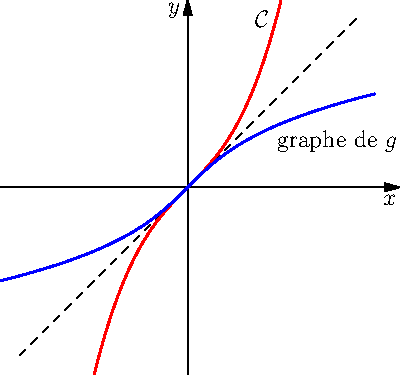 import graph;
size(200);
real f(real x){ return x^3 + x;};
real v=1.8;

pen pp = dashed;
pen Crouge=red+1;
pen Cbleu=blue+1;

axes("$x$","$y$",EndArrow);
draw((-v,-v)--(v,v),pp);

guide C= graph(f,-1,1);
draw(C,Crouge);

transform sym=reflect((-1,-1),(1,1));
guide G=sym*C;
draw(G,Cbleu);


label("$\mathcal C$",(.8,1.8));
label("graphe de $g$",(1.6,.5));